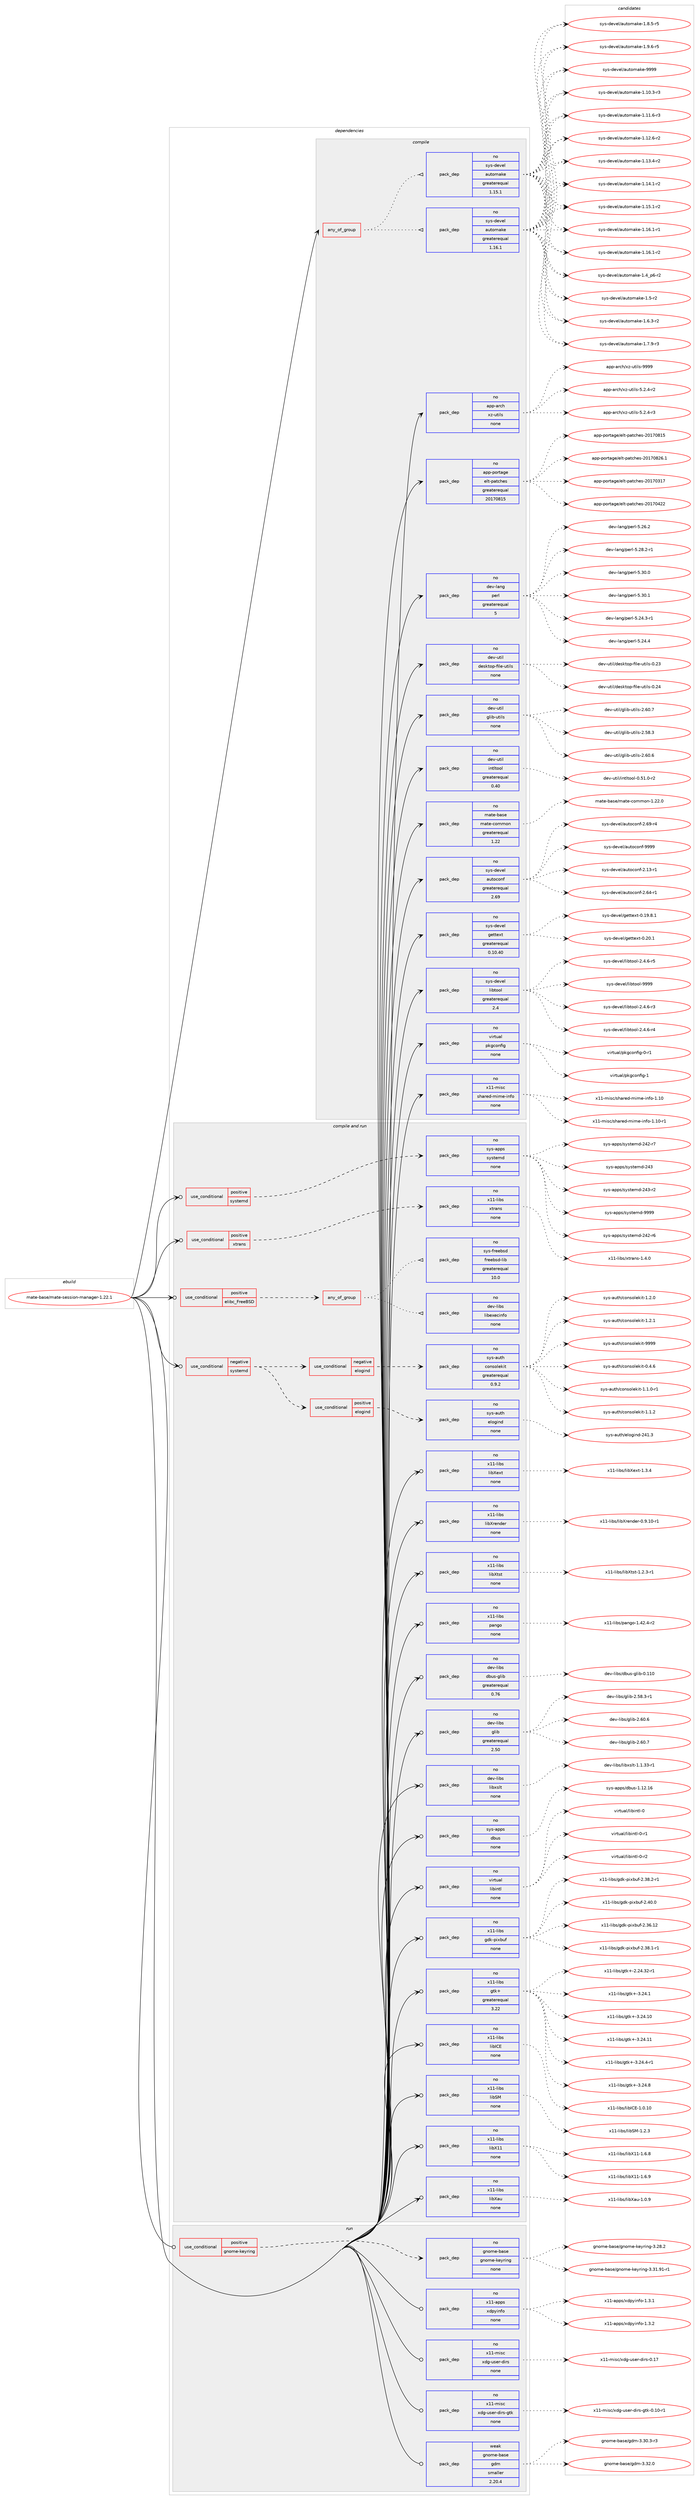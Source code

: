 digraph prolog {

# *************
# Graph options
# *************

newrank=true;
concentrate=true;
compound=true;
graph [rankdir=LR,fontname=Helvetica,fontsize=10,ranksep=1.5];#, ranksep=2.5, nodesep=0.2];
edge  [arrowhead=vee];
node  [fontname=Helvetica,fontsize=10];

# **********
# The ebuild
# **********

subgraph cluster_leftcol {
color=gray;
rank=same;
label=<<i>ebuild</i>>;
id [label="mate-base/mate-session-manager-1.22.1", color=red, width=4, href="../mate-base/mate-session-manager-1.22.1.svg"];
}

# ****************
# The dependencies
# ****************

subgraph cluster_midcol {
color=gray;
label=<<i>dependencies</i>>;
subgraph cluster_compile {
fillcolor="#eeeeee";
style=filled;
label=<<i>compile</i>>;
subgraph any13020 {
dependency774936 [label=<<TABLE BORDER="0" CELLBORDER="1" CELLSPACING="0" CELLPADDING="4"><TR><TD CELLPADDING="10">any_of_group</TD></TR></TABLE>>, shape=none, color=red];subgraph pack572692 {
dependency774937 [label=<<TABLE BORDER="0" CELLBORDER="1" CELLSPACING="0" CELLPADDING="4" WIDTH="220"><TR><TD ROWSPAN="6" CELLPADDING="30">pack_dep</TD></TR><TR><TD WIDTH="110">no</TD></TR><TR><TD>sys-devel</TD></TR><TR><TD>automake</TD></TR><TR><TD>greaterequal</TD></TR><TR><TD>1.16.1</TD></TR></TABLE>>, shape=none, color=blue];
}
dependency774936:e -> dependency774937:w [weight=20,style="dotted",arrowhead="oinv"];
subgraph pack572693 {
dependency774938 [label=<<TABLE BORDER="0" CELLBORDER="1" CELLSPACING="0" CELLPADDING="4" WIDTH="220"><TR><TD ROWSPAN="6" CELLPADDING="30">pack_dep</TD></TR><TR><TD WIDTH="110">no</TD></TR><TR><TD>sys-devel</TD></TR><TR><TD>automake</TD></TR><TR><TD>greaterequal</TD></TR><TR><TD>1.15.1</TD></TR></TABLE>>, shape=none, color=blue];
}
dependency774936:e -> dependency774938:w [weight=20,style="dotted",arrowhead="oinv"];
}
id:e -> dependency774936:w [weight=20,style="solid",arrowhead="vee"];
subgraph pack572694 {
dependency774939 [label=<<TABLE BORDER="0" CELLBORDER="1" CELLSPACING="0" CELLPADDING="4" WIDTH="220"><TR><TD ROWSPAN="6" CELLPADDING="30">pack_dep</TD></TR><TR><TD WIDTH="110">no</TD></TR><TR><TD>app-arch</TD></TR><TR><TD>xz-utils</TD></TR><TR><TD>none</TD></TR><TR><TD></TD></TR></TABLE>>, shape=none, color=blue];
}
id:e -> dependency774939:w [weight=20,style="solid",arrowhead="vee"];
subgraph pack572695 {
dependency774940 [label=<<TABLE BORDER="0" CELLBORDER="1" CELLSPACING="0" CELLPADDING="4" WIDTH="220"><TR><TD ROWSPAN="6" CELLPADDING="30">pack_dep</TD></TR><TR><TD WIDTH="110">no</TD></TR><TR><TD>app-portage</TD></TR><TR><TD>elt-patches</TD></TR><TR><TD>greaterequal</TD></TR><TR><TD>20170815</TD></TR></TABLE>>, shape=none, color=blue];
}
id:e -> dependency774940:w [weight=20,style="solid",arrowhead="vee"];
subgraph pack572696 {
dependency774941 [label=<<TABLE BORDER="0" CELLBORDER="1" CELLSPACING="0" CELLPADDING="4" WIDTH="220"><TR><TD ROWSPAN="6" CELLPADDING="30">pack_dep</TD></TR><TR><TD WIDTH="110">no</TD></TR><TR><TD>dev-lang</TD></TR><TR><TD>perl</TD></TR><TR><TD>greaterequal</TD></TR><TR><TD>5</TD></TR></TABLE>>, shape=none, color=blue];
}
id:e -> dependency774941:w [weight=20,style="solid",arrowhead="vee"];
subgraph pack572697 {
dependency774942 [label=<<TABLE BORDER="0" CELLBORDER="1" CELLSPACING="0" CELLPADDING="4" WIDTH="220"><TR><TD ROWSPAN="6" CELLPADDING="30">pack_dep</TD></TR><TR><TD WIDTH="110">no</TD></TR><TR><TD>dev-util</TD></TR><TR><TD>desktop-file-utils</TD></TR><TR><TD>none</TD></TR><TR><TD></TD></TR></TABLE>>, shape=none, color=blue];
}
id:e -> dependency774942:w [weight=20,style="solid",arrowhead="vee"];
subgraph pack572698 {
dependency774943 [label=<<TABLE BORDER="0" CELLBORDER="1" CELLSPACING="0" CELLPADDING="4" WIDTH="220"><TR><TD ROWSPAN="6" CELLPADDING="30">pack_dep</TD></TR><TR><TD WIDTH="110">no</TD></TR><TR><TD>dev-util</TD></TR><TR><TD>glib-utils</TD></TR><TR><TD>none</TD></TR><TR><TD></TD></TR></TABLE>>, shape=none, color=blue];
}
id:e -> dependency774943:w [weight=20,style="solid",arrowhead="vee"];
subgraph pack572699 {
dependency774944 [label=<<TABLE BORDER="0" CELLBORDER="1" CELLSPACING="0" CELLPADDING="4" WIDTH="220"><TR><TD ROWSPAN="6" CELLPADDING="30">pack_dep</TD></TR><TR><TD WIDTH="110">no</TD></TR><TR><TD>dev-util</TD></TR><TR><TD>intltool</TD></TR><TR><TD>greaterequal</TD></TR><TR><TD>0.40</TD></TR></TABLE>>, shape=none, color=blue];
}
id:e -> dependency774944:w [weight=20,style="solid",arrowhead="vee"];
subgraph pack572700 {
dependency774945 [label=<<TABLE BORDER="0" CELLBORDER="1" CELLSPACING="0" CELLPADDING="4" WIDTH="220"><TR><TD ROWSPAN="6" CELLPADDING="30">pack_dep</TD></TR><TR><TD WIDTH="110">no</TD></TR><TR><TD>mate-base</TD></TR><TR><TD>mate-common</TD></TR><TR><TD>greaterequal</TD></TR><TR><TD>1.22</TD></TR></TABLE>>, shape=none, color=blue];
}
id:e -> dependency774945:w [weight=20,style="solid",arrowhead="vee"];
subgraph pack572701 {
dependency774946 [label=<<TABLE BORDER="0" CELLBORDER="1" CELLSPACING="0" CELLPADDING="4" WIDTH="220"><TR><TD ROWSPAN="6" CELLPADDING="30">pack_dep</TD></TR><TR><TD WIDTH="110">no</TD></TR><TR><TD>sys-devel</TD></TR><TR><TD>autoconf</TD></TR><TR><TD>greaterequal</TD></TR><TR><TD>2.69</TD></TR></TABLE>>, shape=none, color=blue];
}
id:e -> dependency774946:w [weight=20,style="solid",arrowhead="vee"];
subgraph pack572702 {
dependency774947 [label=<<TABLE BORDER="0" CELLBORDER="1" CELLSPACING="0" CELLPADDING="4" WIDTH="220"><TR><TD ROWSPAN="6" CELLPADDING="30">pack_dep</TD></TR><TR><TD WIDTH="110">no</TD></TR><TR><TD>sys-devel</TD></TR><TR><TD>gettext</TD></TR><TR><TD>greaterequal</TD></TR><TR><TD>0.10.40</TD></TR></TABLE>>, shape=none, color=blue];
}
id:e -> dependency774947:w [weight=20,style="solid",arrowhead="vee"];
subgraph pack572703 {
dependency774948 [label=<<TABLE BORDER="0" CELLBORDER="1" CELLSPACING="0" CELLPADDING="4" WIDTH="220"><TR><TD ROWSPAN="6" CELLPADDING="30">pack_dep</TD></TR><TR><TD WIDTH="110">no</TD></TR><TR><TD>sys-devel</TD></TR><TR><TD>libtool</TD></TR><TR><TD>greaterequal</TD></TR><TR><TD>2.4</TD></TR></TABLE>>, shape=none, color=blue];
}
id:e -> dependency774948:w [weight=20,style="solid",arrowhead="vee"];
subgraph pack572704 {
dependency774949 [label=<<TABLE BORDER="0" CELLBORDER="1" CELLSPACING="0" CELLPADDING="4" WIDTH="220"><TR><TD ROWSPAN="6" CELLPADDING="30">pack_dep</TD></TR><TR><TD WIDTH="110">no</TD></TR><TR><TD>virtual</TD></TR><TR><TD>pkgconfig</TD></TR><TR><TD>none</TD></TR><TR><TD></TD></TR></TABLE>>, shape=none, color=blue];
}
id:e -> dependency774949:w [weight=20,style="solid",arrowhead="vee"];
subgraph pack572705 {
dependency774950 [label=<<TABLE BORDER="0" CELLBORDER="1" CELLSPACING="0" CELLPADDING="4" WIDTH="220"><TR><TD ROWSPAN="6" CELLPADDING="30">pack_dep</TD></TR><TR><TD WIDTH="110">no</TD></TR><TR><TD>x11-misc</TD></TR><TR><TD>shared-mime-info</TD></TR><TR><TD>none</TD></TR><TR><TD></TD></TR></TABLE>>, shape=none, color=blue];
}
id:e -> dependency774950:w [weight=20,style="solid",arrowhead="vee"];
}
subgraph cluster_compileandrun {
fillcolor="#eeeeee";
style=filled;
label=<<i>compile and run</i>>;
subgraph cond188810 {
dependency774951 [label=<<TABLE BORDER="0" CELLBORDER="1" CELLSPACING="0" CELLPADDING="4"><TR><TD ROWSPAN="3" CELLPADDING="10">use_conditional</TD></TR><TR><TD>negative</TD></TR><TR><TD>systemd</TD></TR></TABLE>>, shape=none, color=red];
subgraph cond188811 {
dependency774952 [label=<<TABLE BORDER="0" CELLBORDER="1" CELLSPACING="0" CELLPADDING="4"><TR><TD ROWSPAN="3" CELLPADDING="10">use_conditional</TD></TR><TR><TD>positive</TD></TR><TR><TD>elogind</TD></TR></TABLE>>, shape=none, color=red];
subgraph pack572706 {
dependency774953 [label=<<TABLE BORDER="0" CELLBORDER="1" CELLSPACING="0" CELLPADDING="4" WIDTH="220"><TR><TD ROWSPAN="6" CELLPADDING="30">pack_dep</TD></TR><TR><TD WIDTH="110">no</TD></TR><TR><TD>sys-auth</TD></TR><TR><TD>elogind</TD></TR><TR><TD>none</TD></TR><TR><TD></TD></TR></TABLE>>, shape=none, color=blue];
}
dependency774952:e -> dependency774953:w [weight=20,style="dashed",arrowhead="vee"];
}
dependency774951:e -> dependency774952:w [weight=20,style="dashed",arrowhead="vee"];
subgraph cond188812 {
dependency774954 [label=<<TABLE BORDER="0" CELLBORDER="1" CELLSPACING="0" CELLPADDING="4"><TR><TD ROWSPAN="3" CELLPADDING="10">use_conditional</TD></TR><TR><TD>negative</TD></TR><TR><TD>elogind</TD></TR></TABLE>>, shape=none, color=red];
subgraph pack572707 {
dependency774955 [label=<<TABLE BORDER="0" CELLBORDER="1" CELLSPACING="0" CELLPADDING="4" WIDTH="220"><TR><TD ROWSPAN="6" CELLPADDING="30">pack_dep</TD></TR><TR><TD WIDTH="110">no</TD></TR><TR><TD>sys-auth</TD></TR><TR><TD>consolekit</TD></TR><TR><TD>greaterequal</TD></TR><TR><TD>0.9.2</TD></TR></TABLE>>, shape=none, color=blue];
}
dependency774954:e -> dependency774955:w [weight=20,style="dashed",arrowhead="vee"];
}
dependency774951:e -> dependency774954:w [weight=20,style="dashed",arrowhead="vee"];
}
id:e -> dependency774951:w [weight=20,style="solid",arrowhead="odotvee"];
subgraph cond188813 {
dependency774956 [label=<<TABLE BORDER="0" CELLBORDER="1" CELLSPACING="0" CELLPADDING="4"><TR><TD ROWSPAN="3" CELLPADDING="10">use_conditional</TD></TR><TR><TD>positive</TD></TR><TR><TD>elibc_FreeBSD</TD></TR></TABLE>>, shape=none, color=red];
subgraph any13021 {
dependency774957 [label=<<TABLE BORDER="0" CELLBORDER="1" CELLSPACING="0" CELLPADDING="4"><TR><TD CELLPADDING="10">any_of_group</TD></TR></TABLE>>, shape=none, color=red];subgraph pack572708 {
dependency774958 [label=<<TABLE BORDER="0" CELLBORDER="1" CELLSPACING="0" CELLPADDING="4" WIDTH="220"><TR><TD ROWSPAN="6" CELLPADDING="30">pack_dep</TD></TR><TR><TD WIDTH="110">no</TD></TR><TR><TD>dev-libs</TD></TR><TR><TD>libexecinfo</TD></TR><TR><TD>none</TD></TR><TR><TD></TD></TR></TABLE>>, shape=none, color=blue];
}
dependency774957:e -> dependency774958:w [weight=20,style="dotted",arrowhead="oinv"];
subgraph pack572709 {
dependency774959 [label=<<TABLE BORDER="0" CELLBORDER="1" CELLSPACING="0" CELLPADDING="4" WIDTH="220"><TR><TD ROWSPAN="6" CELLPADDING="30">pack_dep</TD></TR><TR><TD WIDTH="110">no</TD></TR><TR><TD>sys-freebsd</TD></TR><TR><TD>freebsd-lib</TD></TR><TR><TD>greaterequal</TD></TR><TR><TD>10.0</TD></TR></TABLE>>, shape=none, color=blue];
}
dependency774957:e -> dependency774959:w [weight=20,style="dotted",arrowhead="oinv"];
}
dependency774956:e -> dependency774957:w [weight=20,style="dashed",arrowhead="vee"];
}
id:e -> dependency774956:w [weight=20,style="solid",arrowhead="odotvee"];
subgraph cond188814 {
dependency774960 [label=<<TABLE BORDER="0" CELLBORDER="1" CELLSPACING="0" CELLPADDING="4"><TR><TD ROWSPAN="3" CELLPADDING="10">use_conditional</TD></TR><TR><TD>positive</TD></TR><TR><TD>systemd</TD></TR></TABLE>>, shape=none, color=red];
subgraph pack572710 {
dependency774961 [label=<<TABLE BORDER="0" CELLBORDER="1" CELLSPACING="0" CELLPADDING="4" WIDTH="220"><TR><TD ROWSPAN="6" CELLPADDING="30">pack_dep</TD></TR><TR><TD WIDTH="110">no</TD></TR><TR><TD>sys-apps</TD></TR><TR><TD>systemd</TD></TR><TR><TD>none</TD></TR><TR><TD></TD></TR></TABLE>>, shape=none, color=blue];
}
dependency774960:e -> dependency774961:w [weight=20,style="dashed",arrowhead="vee"];
}
id:e -> dependency774960:w [weight=20,style="solid",arrowhead="odotvee"];
subgraph cond188815 {
dependency774962 [label=<<TABLE BORDER="0" CELLBORDER="1" CELLSPACING="0" CELLPADDING="4"><TR><TD ROWSPAN="3" CELLPADDING="10">use_conditional</TD></TR><TR><TD>positive</TD></TR><TR><TD>xtrans</TD></TR></TABLE>>, shape=none, color=red];
subgraph pack572711 {
dependency774963 [label=<<TABLE BORDER="0" CELLBORDER="1" CELLSPACING="0" CELLPADDING="4" WIDTH="220"><TR><TD ROWSPAN="6" CELLPADDING="30">pack_dep</TD></TR><TR><TD WIDTH="110">no</TD></TR><TR><TD>x11-libs</TD></TR><TR><TD>xtrans</TD></TR><TR><TD>none</TD></TR><TR><TD></TD></TR></TABLE>>, shape=none, color=blue];
}
dependency774962:e -> dependency774963:w [weight=20,style="dashed",arrowhead="vee"];
}
id:e -> dependency774962:w [weight=20,style="solid",arrowhead="odotvee"];
subgraph pack572712 {
dependency774964 [label=<<TABLE BORDER="0" CELLBORDER="1" CELLSPACING="0" CELLPADDING="4" WIDTH="220"><TR><TD ROWSPAN="6" CELLPADDING="30">pack_dep</TD></TR><TR><TD WIDTH="110">no</TD></TR><TR><TD>dev-libs</TD></TR><TR><TD>dbus-glib</TD></TR><TR><TD>greaterequal</TD></TR><TR><TD>0.76</TD></TR></TABLE>>, shape=none, color=blue];
}
id:e -> dependency774964:w [weight=20,style="solid",arrowhead="odotvee"];
subgraph pack572713 {
dependency774965 [label=<<TABLE BORDER="0" CELLBORDER="1" CELLSPACING="0" CELLPADDING="4" WIDTH="220"><TR><TD ROWSPAN="6" CELLPADDING="30">pack_dep</TD></TR><TR><TD WIDTH="110">no</TD></TR><TR><TD>dev-libs</TD></TR><TR><TD>glib</TD></TR><TR><TD>greaterequal</TD></TR><TR><TD>2.50</TD></TR></TABLE>>, shape=none, color=blue];
}
id:e -> dependency774965:w [weight=20,style="solid",arrowhead="odotvee"];
subgraph pack572714 {
dependency774966 [label=<<TABLE BORDER="0" CELLBORDER="1" CELLSPACING="0" CELLPADDING="4" WIDTH="220"><TR><TD ROWSPAN="6" CELLPADDING="30">pack_dep</TD></TR><TR><TD WIDTH="110">no</TD></TR><TR><TD>dev-libs</TD></TR><TR><TD>libxslt</TD></TR><TR><TD>none</TD></TR><TR><TD></TD></TR></TABLE>>, shape=none, color=blue];
}
id:e -> dependency774966:w [weight=20,style="solid",arrowhead="odotvee"];
subgraph pack572715 {
dependency774967 [label=<<TABLE BORDER="0" CELLBORDER="1" CELLSPACING="0" CELLPADDING="4" WIDTH="220"><TR><TD ROWSPAN="6" CELLPADDING="30">pack_dep</TD></TR><TR><TD WIDTH="110">no</TD></TR><TR><TD>sys-apps</TD></TR><TR><TD>dbus</TD></TR><TR><TD>none</TD></TR><TR><TD></TD></TR></TABLE>>, shape=none, color=blue];
}
id:e -> dependency774967:w [weight=20,style="solid",arrowhead="odotvee"];
subgraph pack572716 {
dependency774968 [label=<<TABLE BORDER="0" CELLBORDER="1" CELLSPACING="0" CELLPADDING="4" WIDTH="220"><TR><TD ROWSPAN="6" CELLPADDING="30">pack_dep</TD></TR><TR><TD WIDTH="110">no</TD></TR><TR><TD>virtual</TD></TR><TR><TD>libintl</TD></TR><TR><TD>none</TD></TR><TR><TD></TD></TR></TABLE>>, shape=none, color=blue];
}
id:e -> dependency774968:w [weight=20,style="solid",arrowhead="odotvee"];
subgraph pack572717 {
dependency774969 [label=<<TABLE BORDER="0" CELLBORDER="1" CELLSPACING="0" CELLPADDING="4" WIDTH="220"><TR><TD ROWSPAN="6" CELLPADDING="30">pack_dep</TD></TR><TR><TD WIDTH="110">no</TD></TR><TR><TD>x11-libs</TD></TR><TR><TD>gdk-pixbuf</TD></TR><TR><TD>none</TD></TR><TR><TD></TD></TR></TABLE>>, shape=none, color=blue];
}
id:e -> dependency774969:w [weight=20,style="solid",arrowhead="odotvee"];
subgraph pack572718 {
dependency774970 [label=<<TABLE BORDER="0" CELLBORDER="1" CELLSPACING="0" CELLPADDING="4" WIDTH="220"><TR><TD ROWSPAN="6" CELLPADDING="30">pack_dep</TD></TR><TR><TD WIDTH="110">no</TD></TR><TR><TD>x11-libs</TD></TR><TR><TD>gtk+</TD></TR><TR><TD>greaterequal</TD></TR><TR><TD>3.22</TD></TR></TABLE>>, shape=none, color=blue];
}
id:e -> dependency774970:w [weight=20,style="solid",arrowhead="odotvee"];
subgraph pack572719 {
dependency774971 [label=<<TABLE BORDER="0" CELLBORDER="1" CELLSPACING="0" CELLPADDING="4" WIDTH="220"><TR><TD ROWSPAN="6" CELLPADDING="30">pack_dep</TD></TR><TR><TD WIDTH="110">no</TD></TR><TR><TD>x11-libs</TD></TR><TR><TD>libICE</TD></TR><TR><TD>none</TD></TR><TR><TD></TD></TR></TABLE>>, shape=none, color=blue];
}
id:e -> dependency774971:w [weight=20,style="solid",arrowhead="odotvee"];
subgraph pack572720 {
dependency774972 [label=<<TABLE BORDER="0" CELLBORDER="1" CELLSPACING="0" CELLPADDING="4" WIDTH="220"><TR><TD ROWSPAN="6" CELLPADDING="30">pack_dep</TD></TR><TR><TD WIDTH="110">no</TD></TR><TR><TD>x11-libs</TD></TR><TR><TD>libSM</TD></TR><TR><TD>none</TD></TR><TR><TD></TD></TR></TABLE>>, shape=none, color=blue];
}
id:e -> dependency774972:w [weight=20,style="solid",arrowhead="odotvee"];
subgraph pack572721 {
dependency774973 [label=<<TABLE BORDER="0" CELLBORDER="1" CELLSPACING="0" CELLPADDING="4" WIDTH="220"><TR><TD ROWSPAN="6" CELLPADDING="30">pack_dep</TD></TR><TR><TD WIDTH="110">no</TD></TR><TR><TD>x11-libs</TD></TR><TR><TD>libX11</TD></TR><TR><TD>none</TD></TR><TR><TD></TD></TR></TABLE>>, shape=none, color=blue];
}
id:e -> dependency774973:w [weight=20,style="solid",arrowhead="odotvee"];
subgraph pack572722 {
dependency774974 [label=<<TABLE BORDER="0" CELLBORDER="1" CELLSPACING="0" CELLPADDING="4" WIDTH="220"><TR><TD ROWSPAN="6" CELLPADDING="30">pack_dep</TD></TR><TR><TD WIDTH="110">no</TD></TR><TR><TD>x11-libs</TD></TR><TR><TD>libXau</TD></TR><TR><TD>none</TD></TR><TR><TD></TD></TR></TABLE>>, shape=none, color=blue];
}
id:e -> dependency774974:w [weight=20,style="solid",arrowhead="odotvee"];
subgraph pack572723 {
dependency774975 [label=<<TABLE BORDER="0" CELLBORDER="1" CELLSPACING="0" CELLPADDING="4" WIDTH="220"><TR><TD ROWSPAN="6" CELLPADDING="30">pack_dep</TD></TR><TR><TD WIDTH="110">no</TD></TR><TR><TD>x11-libs</TD></TR><TR><TD>libXext</TD></TR><TR><TD>none</TD></TR><TR><TD></TD></TR></TABLE>>, shape=none, color=blue];
}
id:e -> dependency774975:w [weight=20,style="solid",arrowhead="odotvee"];
subgraph pack572724 {
dependency774976 [label=<<TABLE BORDER="0" CELLBORDER="1" CELLSPACING="0" CELLPADDING="4" WIDTH="220"><TR><TD ROWSPAN="6" CELLPADDING="30">pack_dep</TD></TR><TR><TD WIDTH="110">no</TD></TR><TR><TD>x11-libs</TD></TR><TR><TD>libXrender</TD></TR><TR><TD>none</TD></TR><TR><TD></TD></TR></TABLE>>, shape=none, color=blue];
}
id:e -> dependency774976:w [weight=20,style="solid",arrowhead="odotvee"];
subgraph pack572725 {
dependency774977 [label=<<TABLE BORDER="0" CELLBORDER="1" CELLSPACING="0" CELLPADDING="4" WIDTH="220"><TR><TD ROWSPAN="6" CELLPADDING="30">pack_dep</TD></TR><TR><TD WIDTH="110">no</TD></TR><TR><TD>x11-libs</TD></TR><TR><TD>libXtst</TD></TR><TR><TD>none</TD></TR><TR><TD></TD></TR></TABLE>>, shape=none, color=blue];
}
id:e -> dependency774977:w [weight=20,style="solid",arrowhead="odotvee"];
subgraph pack572726 {
dependency774978 [label=<<TABLE BORDER="0" CELLBORDER="1" CELLSPACING="0" CELLPADDING="4" WIDTH="220"><TR><TD ROWSPAN="6" CELLPADDING="30">pack_dep</TD></TR><TR><TD WIDTH="110">no</TD></TR><TR><TD>x11-libs</TD></TR><TR><TD>pango</TD></TR><TR><TD>none</TD></TR><TR><TD></TD></TR></TABLE>>, shape=none, color=blue];
}
id:e -> dependency774978:w [weight=20,style="solid",arrowhead="odotvee"];
}
subgraph cluster_run {
fillcolor="#eeeeee";
style=filled;
label=<<i>run</i>>;
subgraph cond188816 {
dependency774979 [label=<<TABLE BORDER="0" CELLBORDER="1" CELLSPACING="0" CELLPADDING="4"><TR><TD ROWSPAN="3" CELLPADDING="10">use_conditional</TD></TR><TR><TD>positive</TD></TR><TR><TD>gnome-keyring</TD></TR></TABLE>>, shape=none, color=red];
subgraph pack572727 {
dependency774980 [label=<<TABLE BORDER="0" CELLBORDER="1" CELLSPACING="0" CELLPADDING="4" WIDTH="220"><TR><TD ROWSPAN="6" CELLPADDING="30">pack_dep</TD></TR><TR><TD WIDTH="110">no</TD></TR><TR><TD>gnome-base</TD></TR><TR><TD>gnome-keyring</TD></TR><TR><TD>none</TD></TR><TR><TD></TD></TR></TABLE>>, shape=none, color=blue];
}
dependency774979:e -> dependency774980:w [weight=20,style="dashed",arrowhead="vee"];
}
id:e -> dependency774979:w [weight=20,style="solid",arrowhead="odot"];
subgraph pack572728 {
dependency774981 [label=<<TABLE BORDER="0" CELLBORDER="1" CELLSPACING="0" CELLPADDING="4" WIDTH="220"><TR><TD ROWSPAN="6" CELLPADDING="30">pack_dep</TD></TR><TR><TD WIDTH="110">no</TD></TR><TR><TD>x11-apps</TD></TR><TR><TD>xdpyinfo</TD></TR><TR><TD>none</TD></TR><TR><TD></TD></TR></TABLE>>, shape=none, color=blue];
}
id:e -> dependency774981:w [weight=20,style="solid",arrowhead="odot"];
subgraph pack572729 {
dependency774982 [label=<<TABLE BORDER="0" CELLBORDER="1" CELLSPACING="0" CELLPADDING="4" WIDTH="220"><TR><TD ROWSPAN="6" CELLPADDING="30">pack_dep</TD></TR><TR><TD WIDTH="110">no</TD></TR><TR><TD>x11-misc</TD></TR><TR><TD>xdg-user-dirs</TD></TR><TR><TD>none</TD></TR><TR><TD></TD></TR></TABLE>>, shape=none, color=blue];
}
id:e -> dependency774982:w [weight=20,style="solid",arrowhead="odot"];
subgraph pack572730 {
dependency774983 [label=<<TABLE BORDER="0" CELLBORDER="1" CELLSPACING="0" CELLPADDING="4" WIDTH="220"><TR><TD ROWSPAN="6" CELLPADDING="30">pack_dep</TD></TR><TR><TD WIDTH="110">no</TD></TR><TR><TD>x11-misc</TD></TR><TR><TD>xdg-user-dirs-gtk</TD></TR><TR><TD>none</TD></TR><TR><TD></TD></TR></TABLE>>, shape=none, color=blue];
}
id:e -> dependency774983:w [weight=20,style="solid",arrowhead="odot"];
subgraph pack572731 {
dependency774984 [label=<<TABLE BORDER="0" CELLBORDER="1" CELLSPACING="0" CELLPADDING="4" WIDTH="220"><TR><TD ROWSPAN="6" CELLPADDING="30">pack_dep</TD></TR><TR><TD WIDTH="110">weak</TD></TR><TR><TD>gnome-base</TD></TR><TR><TD>gdm</TD></TR><TR><TD>smaller</TD></TR><TR><TD>2.20.4</TD></TR></TABLE>>, shape=none, color=blue];
}
id:e -> dependency774984:w [weight=20,style="solid",arrowhead="odot"];
}
}

# **************
# The candidates
# **************

subgraph cluster_choices {
rank=same;
color=gray;
label=<<i>candidates</i>>;

subgraph choice572692 {
color=black;
nodesep=1;
choice11512111545100101118101108479711711611110997107101454946494846514511451 [label="sys-devel/automake-1.10.3-r3", color=red, width=4,href="../sys-devel/automake-1.10.3-r3.svg"];
choice11512111545100101118101108479711711611110997107101454946494946544511451 [label="sys-devel/automake-1.11.6-r3", color=red, width=4,href="../sys-devel/automake-1.11.6-r3.svg"];
choice11512111545100101118101108479711711611110997107101454946495046544511450 [label="sys-devel/automake-1.12.6-r2", color=red, width=4,href="../sys-devel/automake-1.12.6-r2.svg"];
choice11512111545100101118101108479711711611110997107101454946495146524511450 [label="sys-devel/automake-1.13.4-r2", color=red, width=4,href="../sys-devel/automake-1.13.4-r2.svg"];
choice11512111545100101118101108479711711611110997107101454946495246494511450 [label="sys-devel/automake-1.14.1-r2", color=red, width=4,href="../sys-devel/automake-1.14.1-r2.svg"];
choice11512111545100101118101108479711711611110997107101454946495346494511450 [label="sys-devel/automake-1.15.1-r2", color=red, width=4,href="../sys-devel/automake-1.15.1-r2.svg"];
choice11512111545100101118101108479711711611110997107101454946495446494511449 [label="sys-devel/automake-1.16.1-r1", color=red, width=4,href="../sys-devel/automake-1.16.1-r1.svg"];
choice11512111545100101118101108479711711611110997107101454946495446494511450 [label="sys-devel/automake-1.16.1-r2", color=red, width=4,href="../sys-devel/automake-1.16.1-r2.svg"];
choice115121115451001011181011084797117116111109971071014549465295112544511450 [label="sys-devel/automake-1.4_p6-r2", color=red, width=4,href="../sys-devel/automake-1.4_p6-r2.svg"];
choice11512111545100101118101108479711711611110997107101454946534511450 [label="sys-devel/automake-1.5-r2", color=red, width=4,href="../sys-devel/automake-1.5-r2.svg"];
choice115121115451001011181011084797117116111109971071014549465446514511450 [label="sys-devel/automake-1.6.3-r2", color=red, width=4,href="../sys-devel/automake-1.6.3-r2.svg"];
choice115121115451001011181011084797117116111109971071014549465546574511451 [label="sys-devel/automake-1.7.9-r3", color=red, width=4,href="../sys-devel/automake-1.7.9-r3.svg"];
choice115121115451001011181011084797117116111109971071014549465646534511453 [label="sys-devel/automake-1.8.5-r5", color=red, width=4,href="../sys-devel/automake-1.8.5-r5.svg"];
choice115121115451001011181011084797117116111109971071014549465746544511453 [label="sys-devel/automake-1.9.6-r5", color=red, width=4,href="../sys-devel/automake-1.9.6-r5.svg"];
choice115121115451001011181011084797117116111109971071014557575757 [label="sys-devel/automake-9999", color=red, width=4,href="../sys-devel/automake-9999.svg"];
dependency774937:e -> choice11512111545100101118101108479711711611110997107101454946494846514511451:w [style=dotted,weight="100"];
dependency774937:e -> choice11512111545100101118101108479711711611110997107101454946494946544511451:w [style=dotted,weight="100"];
dependency774937:e -> choice11512111545100101118101108479711711611110997107101454946495046544511450:w [style=dotted,weight="100"];
dependency774937:e -> choice11512111545100101118101108479711711611110997107101454946495146524511450:w [style=dotted,weight="100"];
dependency774937:e -> choice11512111545100101118101108479711711611110997107101454946495246494511450:w [style=dotted,weight="100"];
dependency774937:e -> choice11512111545100101118101108479711711611110997107101454946495346494511450:w [style=dotted,weight="100"];
dependency774937:e -> choice11512111545100101118101108479711711611110997107101454946495446494511449:w [style=dotted,weight="100"];
dependency774937:e -> choice11512111545100101118101108479711711611110997107101454946495446494511450:w [style=dotted,weight="100"];
dependency774937:e -> choice115121115451001011181011084797117116111109971071014549465295112544511450:w [style=dotted,weight="100"];
dependency774937:e -> choice11512111545100101118101108479711711611110997107101454946534511450:w [style=dotted,weight="100"];
dependency774937:e -> choice115121115451001011181011084797117116111109971071014549465446514511450:w [style=dotted,weight="100"];
dependency774937:e -> choice115121115451001011181011084797117116111109971071014549465546574511451:w [style=dotted,weight="100"];
dependency774937:e -> choice115121115451001011181011084797117116111109971071014549465646534511453:w [style=dotted,weight="100"];
dependency774937:e -> choice115121115451001011181011084797117116111109971071014549465746544511453:w [style=dotted,weight="100"];
dependency774937:e -> choice115121115451001011181011084797117116111109971071014557575757:w [style=dotted,weight="100"];
}
subgraph choice572693 {
color=black;
nodesep=1;
choice11512111545100101118101108479711711611110997107101454946494846514511451 [label="sys-devel/automake-1.10.3-r3", color=red, width=4,href="../sys-devel/automake-1.10.3-r3.svg"];
choice11512111545100101118101108479711711611110997107101454946494946544511451 [label="sys-devel/automake-1.11.6-r3", color=red, width=4,href="../sys-devel/automake-1.11.6-r3.svg"];
choice11512111545100101118101108479711711611110997107101454946495046544511450 [label="sys-devel/automake-1.12.6-r2", color=red, width=4,href="../sys-devel/automake-1.12.6-r2.svg"];
choice11512111545100101118101108479711711611110997107101454946495146524511450 [label="sys-devel/automake-1.13.4-r2", color=red, width=4,href="../sys-devel/automake-1.13.4-r2.svg"];
choice11512111545100101118101108479711711611110997107101454946495246494511450 [label="sys-devel/automake-1.14.1-r2", color=red, width=4,href="../sys-devel/automake-1.14.1-r2.svg"];
choice11512111545100101118101108479711711611110997107101454946495346494511450 [label="sys-devel/automake-1.15.1-r2", color=red, width=4,href="../sys-devel/automake-1.15.1-r2.svg"];
choice11512111545100101118101108479711711611110997107101454946495446494511449 [label="sys-devel/automake-1.16.1-r1", color=red, width=4,href="../sys-devel/automake-1.16.1-r1.svg"];
choice11512111545100101118101108479711711611110997107101454946495446494511450 [label="sys-devel/automake-1.16.1-r2", color=red, width=4,href="../sys-devel/automake-1.16.1-r2.svg"];
choice115121115451001011181011084797117116111109971071014549465295112544511450 [label="sys-devel/automake-1.4_p6-r2", color=red, width=4,href="../sys-devel/automake-1.4_p6-r2.svg"];
choice11512111545100101118101108479711711611110997107101454946534511450 [label="sys-devel/automake-1.5-r2", color=red, width=4,href="../sys-devel/automake-1.5-r2.svg"];
choice115121115451001011181011084797117116111109971071014549465446514511450 [label="sys-devel/automake-1.6.3-r2", color=red, width=4,href="../sys-devel/automake-1.6.3-r2.svg"];
choice115121115451001011181011084797117116111109971071014549465546574511451 [label="sys-devel/automake-1.7.9-r3", color=red, width=4,href="../sys-devel/automake-1.7.9-r3.svg"];
choice115121115451001011181011084797117116111109971071014549465646534511453 [label="sys-devel/automake-1.8.5-r5", color=red, width=4,href="../sys-devel/automake-1.8.5-r5.svg"];
choice115121115451001011181011084797117116111109971071014549465746544511453 [label="sys-devel/automake-1.9.6-r5", color=red, width=4,href="../sys-devel/automake-1.9.6-r5.svg"];
choice115121115451001011181011084797117116111109971071014557575757 [label="sys-devel/automake-9999", color=red, width=4,href="../sys-devel/automake-9999.svg"];
dependency774938:e -> choice11512111545100101118101108479711711611110997107101454946494846514511451:w [style=dotted,weight="100"];
dependency774938:e -> choice11512111545100101118101108479711711611110997107101454946494946544511451:w [style=dotted,weight="100"];
dependency774938:e -> choice11512111545100101118101108479711711611110997107101454946495046544511450:w [style=dotted,weight="100"];
dependency774938:e -> choice11512111545100101118101108479711711611110997107101454946495146524511450:w [style=dotted,weight="100"];
dependency774938:e -> choice11512111545100101118101108479711711611110997107101454946495246494511450:w [style=dotted,weight="100"];
dependency774938:e -> choice11512111545100101118101108479711711611110997107101454946495346494511450:w [style=dotted,weight="100"];
dependency774938:e -> choice11512111545100101118101108479711711611110997107101454946495446494511449:w [style=dotted,weight="100"];
dependency774938:e -> choice11512111545100101118101108479711711611110997107101454946495446494511450:w [style=dotted,weight="100"];
dependency774938:e -> choice115121115451001011181011084797117116111109971071014549465295112544511450:w [style=dotted,weight="100"];
dependency774938:e -> choice11512111545100101118101108479711711611110997107101454946534511450:w [style=dotted,weight="100"];
dependency774938:e -> choice115121115451001011181011084797117116111109971071014549465446514511450:w [style=dotted,weight="100"];
dependency774938:e -> choice115121115451001011181011084797117116111109971071014549465546574511451:w [style=dotted,weight="100"];
dependency774938:e -> choice115121115451001011181011084797117116111109971071014549465646534511453:w [style=dotted,weight="100"];
dependency774938:e -> choice115121115451001011181011084797117116111109971071014549465746544511453:w [style=dotted,weight="100"];
dependency774938:e -> choice115121115451001011181011084797117116111109971071014557575757:w [style=dotted,weight="100"];
}
subgraph choice572694 {
color=black;
nodesep=1;
choice9711211245971149910447120122451171161051081154553465046524511450 [label="app-arch/xz-utils-5.2.4-r2", color=red, width=4,href="../app-arch/xz-utils-5.2.4-r2.svg"];
choice9711211245971149910447120122451171161051081154553465046524511451 [label="app-arch/xz-utils-5.2.4-r3", color=red, width=4,href="../app-arch/xz-utils-5.2.4-r3.svg"];
choice9711211245971149910447120122451171161051081154557575757 [label="app-arch/xz-utils-9999", color=red, width=4,href="../app-arch/xz-utils-9999.svg"];
dependency774939:e -> choice9711211245971149910447120122451171161051081154553465046524511450:w [style=dotted,weight="100"];
dependency774939:e -> choice9711211245971149910447120122451171161051081154553465046524511451:w [style=dotted,weight="100"];
dependency774939:e -> choice9711211245971149910447120122451171161051081154557575757:w [style=dotted,weight="100"];
}
subgraph choice572695 {
color=black;
nodesep=1;
choice97112112451121111141169710310147101108116451129711699104101115455048495548514955 [label="app-portage/elt-patches-20170317", color=red, width=4,href="../app-portage/elt-patches-20170317.svg"];
choice97112112451121111141169710310147101108116451129711699104101115455048495548525050 [label="app-portage/elt-patches-20170422", color=red, width=4,href="../app-portage/elt-patches-20170422.svg"];
choice97112112451121111141169710310147101108116451129711699104101115455048495548564953 [label="app-portage/elt-patches-20170815", color=red, width=4,href="../app-portage/elt-patches-20170815.svg"];
choice971121124511211111411697103101471011081164511297116991041011154550484955485650544649 [label="app-portage/elt-patches-20170826.1", color=red, width=4,href="../app-portage/elt-patches-20170826.1.svg"];
dependency774940:e -> choice97112112451121111141169710310147101108116451129711699104101115455048495548514955:w [style=dotted,weight="100"];
dependency774940:e -> choice97112112451121111141169710310147101108116451129711699104101115455048495548525050:w [style=dotted,weight="100"];
dependency774940:e -> choice97112112451121111141169710310147101108116451129711699104101115455048495548564953:w [style=dotted,weight="100"];
dependency774940:e -> choice971121124511211111411697103101471011081164511297116991041011154550484955485650544649:w [style=dotted,weight="100"];
}
subgraph choice572696 {
color=black;
nodesep=1;
choice100101118451089711010347112101114108455346505246514511449 [label="dev-lang/perl-5.24.3-r1", color=red, width=4,href="../dev-lang/perl-5.24.3-r1.svg"];
choice10010111845108971101034711210111410845534650524652 [label="dev-lang/perl-5.24.4", color=red, width=4,href="../dev-lang/perl-5.24.4.svg"];
choice10010111845108971101034711210111410845534650544650 [label="dev-lang/perl-5.26.2", color=red, width=4,href="../dev-lang/perl-5.26.2.svg"];
choice100101118451089711010347112101114108455346505646504511449 [label="dev-lang/perl-5.28.2-r1", color=red, width=4,href="../dev-lang/perl-5.28.2-r1.svg"];
choice10010111845108971101034711210111410845534651484648 [label="dev-lang/perl-5.30.0", color=red, width=4,href="../dev-lang/perl-5.30.0.svg"];
choice10010111845108971101034711210111410845534651484649 [label="dev-lang/perl-5.30.1", color=red, width=4,href="../dev-lang/perl-5.30.1.svg"];
dependency774941:e -> choice100101118451089711010347112101114108455346505246514511449:w [style=dotted,weight="100"];
dependency774941:e -> choice10010111845108971101034711210111410845534650524652:w [style=dotted,weight="100"];
dependency774941:e -> choice10010111845108971101034711210111410845534650544650:w [style=dotted,weight="100"];
dependency774941:e -> choice100101118451089711010347112101114108455346505646504511449:w [style=dotted,weight="100"];
dependency774941:e -> choice10010111845108971101034711210111410845534651484648:w [style=dotted,weight="100"];
dependency774941:e -> choice10010111845108971101034711210111410845534651484649:w [style=dotted,weight="100"];
}
subgraph choice572697 {
color=black;
nodesep=1;
choice100101118451171161051084710010111510711611111245102105108101451171161051081154548465051 [label="dev-util/desktop-file-utils-0.23", color=red, width=4,href="../dev-util/desktop-file-utils-0.23.svg"];
choice100101118451171161051084710010111510711611111245102105108101451171161051081154548465052 [label="dev-util/desktop-file-utils-0.24", color=red, width=4,href="../dev-util/desktop-file-utils-0.24.svg"];
dependency774942:e -> choice100101118451171161051084710010111510711611111245102105108101451171161051081154548465051:w [style=dotted,weight="100"];
dependency774942:e -> choice100101118451171161051084710010111510711611111245102105108101451171161051081154548465052:w [style=dotted,weight="100"];
}
subgraph choice572698 {
color=black;
nodesep=1;
choice1001011184511711610510847103108105984511711610510811545504653564651 [label="dev-util/glib-utils-2.58.3", color=red, width=4,href="../dev-util/glib-utils-2.58.3.svg"];
choice1001011184511711610510847103108105984511711610510811545504654484654 [label="dev-util/glib-utils-2.60.6", color=red, width=4,href="../dev-util/glib-utils-2.60.6.svg"];
choice1001011184511711610510847103108105984511711610510811545504654484655 [label="dev-util/glib-utils-2.60.7", color=red, width=4,href="../dev-util/glib-utils-2.60.7.svg"];
dependency774943:e -> choice1001011184511711610510847103108105984511711610510811545504653564651:w [style=dotted,weight="100"];
dependency774943:e -> choice1001011184511711610510847103108105984511711610510811545504654484654:w [style=dotted,weight="100"];
dependency774943:e -> choice1001011184511711610510847103108105984511711610510811545504654484655:w [style=dotted,weight="100"];
}
subgraph choice572699 {
color=black;
nodesep=1;
choice1001011184511711610510847105110116108116111111108454846534946484511450 [label="dev-util/intltool-0.51.0-r2", color=red, width=4,href="../dev-util/intltool-0.51.0-r2.svg"];
dependency774944:e -> choice1001011184511711610510847105110116108116111111108454846534946484511450:w [style=dotted,weight="100"];
}
subgraph choice572700 {
color=black;
nodesep=1;
choice109971161014598971151014710997116101459911110910911111045494650504648 [label="mate-base/mate-common-1.22.0", color=red, width=4,href="../mate-base/mate-common-1.22.0.svg"];
dependency774945:e -> choice109971161014598971151014710997116101459911110910911111045494650504648:w [style=dotted,weight="100"];
}
subgraph choice572701 {
color=black;
nodesep=1;
choice1151211154510010111810110847971171161119911111010245504649514511449 [label="sys-devel/autoconf-2.13-r1", color=red, width=4,href="../sys-devel/autoconf-2.13-r1.svg"];
choice1151211154510010111810110847971171161119911111010245504654524511449 [label="sys-devel/autoconf-2.64-r1", color=red, width=4,href="../sys-devel/autoconf-2.64-r1.svg"];
choice1151211154510010111810110847971171161119911111010245504654574511452 [label="sys-devel/autoconf-2.69-r4", color=red, width=4,href="../sys-devel/autoconf-2.69-r4.svg"];
choice115121115451001011181011084797117116111991111101024557575757 [label="sys-devel/autoconf-9999", color=red, width=4,href="../sys-devel/autoconf-9999.svg"];
dependency774946:e -> choice1151211154510010111810110847971171161119911111010245504649514511449:w [style=dotted,weight="100"];
dependency774946:e -> choice1151211154510010111810110847971171161119911111010245504654524511449:w [style=dotted,weight="100"];
dependency774946:e -> choice1151211154510010111810110847971171161119911111010245504654574511452:w [style=dotted,weight="100"];
dependency774946:e -> choice115121115451001011181011084797117116111991111101024557575757:w [style=dotted,weight="100"];
}
subgraph choice572702 {
color=black;
nodesep=1;
choice1151211154510010111810110847103101116116101120116454846495746564649 [label="sys-devel/gettext-0.19.8.1", color=red, width=4,href="../sys-devel/gettext-0.19.8.1.svg"];
choice115121115451001011181011084710310111611610112011645484650484649 [label="sys-devel/gettext-0.20.1", color=red, width=4,href="../sys-devel/gettext-0.20.1.svg"];
dependency774947:e -> choice1151211154510010111810110847103101116116101120116454846495746564649:w [style=dotted,weight="100"];
dependency774947:e -> choice115121115451001011181011084710310111611610112011645484650484649:w [style=dotted,weight="100"];
}
subgraph choice572703 {
color=black;
nodesep=1;
choice1151211154510010111810110847108105981161111111084550465246544511451 [label="sys-devel/libtool-2.4.6-r3", color=red, width=4,href="../sys-devel/libtool-2.4.6-r3.svg"];
choice1151211154510010111810110847108105981161111111084550465246544511452 [label="sys-devel/libtool-2.4.6-r4", color=red, width=4,href="../sys-devel/libtool-2.4.6-r4.svg"];
choice1151211154510010111810110847108105981161111111084550465246544511453 [label="sys-devel/libtool-2.4.6-r5", color=red, width=4,href="../sys-devel/libtool-2.4.6-r5.svg"];
choice1151211154510010111810110847108105981161111111084557575757 [label="sys-devel/libtool-9999", color=red, width=4,href="../sys-devel/libtool-9999.svg"];
dependency774948:e -> choice1151211154510010111810110847108105981161111111084550465246544511451:w [style=dotted,weight="100"];
dependency774948:e -> choice1151211154510010111810110847108105981161111111084550465246544511452:w [style=dotted,weight="100"];
dependency774948:e -> choice1151211154510010111810110847108105981161111111084550465246544511453:w [style=dotted,weight="100"];
dependency774948:e -> choice1151211154510010111810110847108105981161111111084557575757:w [style=dotted,weight="100"];
}
subgraph choice572704 {
color=black;
nodesep=1;
choice11810511411611797108471121071039911111010210510345484511449 [label="virtual/pkgconfig-0-r1", color=red, width=4,href="../virtual/pkgconfig-0-r1.svg"];
choice1181051141161179710847112107103991111101021051034549 [label="virtual/pkgconfig-1", color=red, width=4,href="../virtual/pkgconfig-1.svg"];
dependency774949:e -> choice11810511411611797108471121071039911111010210510345484511449:w [style=dotted,weight="100"];
dependency774949:e -> choice1181051141161179710847112107103991111101021051034549:w [style=dotted,weight="100"];
}
subgraph choice572705 {
color=black;
nodesep=1;
choice12049494510910511599471151049711410110045109105109101451051101021114549464948 [label="x11-misc/shared-mime-info-1.10", color=red, width=4,href="../x11-misc/shared-mime-info-1.10.svg"];
choice120494945109105115994711510497114101100451091051091014510511010211145494649484511449 [label="x11-misc/shared-mime-info-1.10-r1", color=red, width=4,href="../x11-misc/shared-mime-info-1.10-r1.svg"];
dependency774950:e -> choice12049494510910511599471151049711410110045109105109101451051101021114549464948:w [style=dotted,weight="100"];
dependency774950:e -> choice120494945109105115994711510497114101100451091051091014510511010211145494649484511449:w [style=dotted,weight="100"];
}
subgraph choice572706 {
color=black;
nodesep=1;
choice115121115459711711610447101108111103105110100455052494651 [label="sys-auth/elogind-241.3", color=red, width=4,href="../sys-auth/elogind-241.3.svg"];
dependency774953:e -> choice115121115459711711610447101108111103105110100455052494651:w [style=dotted,weight="100"];
}
subgraph choice572707 {
color=black;
nodesep=1;
choice11512111545971171161044799111110115111108101107105116454846524654 [label="sys-auth/consolekit-0.4.6", color=red, width=4,href="../sys-auth/consolekit-0.4.6.svg"];
choice115121115459711711610447991111101151111081011071051164549464946484511449 [label="sys-auth/consolekit-1.1.0-r1", color=red, width=4,href="../sys-auth/consolekit-1.1.0-r1.svg"];
choice11512111545971171161044799111110115111108101107105116454946494650 [label="sys-auth/consolekit-1.1.2", color=red, width=4,href="../sys-auth/consolekit-1.1.2.svg"];
choice11512111545971171161044799111110115111108101107105116454946504648 [label="sys-auth/consolekit-1.2.0", color=red, width=4,href="../sys-auth/consolekit-1.2.0.svg"];
choice11512111545971171161044799111110115111108101107105116454946504649 [label="sys-auth/consolekit-1.2.1", color=red, width=4,href="../sys-auth/consolekit-1.2.1.svg"];
choice115121115459711711610447991111101151111081011071051164557575757 [label="sys-auth/consolekit-9999", color=red, width=4,href="../sys-auth/consolekit-9999.svg"];
dependency774955:e -> choice11512111545971171161044799111110115111108101107105116454846524654:w [style=dotted,weight="100"];
dependency774955:e -> choice115121115459711711610447991111101151111081011071051164549464946484511449:w [style=dotted,weight="100"];
dependency774955:e -> choice11512111545971171161044799111110115111108101107105116454946494650:w [style=dotted,weight="100"];
dependency774955:e -> choice11512111545971171161044799111110115111108101107105116454946504648:w [style=dotted,weight="100"];
dependency774955:e -> choice11512111545971171161044799111110115111108101107105116454946504649:w [style=dotted,weight="100"];
dependency774955:e -> choice115121115459711711610447991111101151111081011071051164557575757:w [style=dotted,weight="100"];
}
subgraph choice572708 {
color=black;
nodesep=1;
}
subgraph choice572709 {
color=black;
nodesep=1;
}
subgraph choice572710 {
color=black;
nodesep=1;
choice115121115459711211211547115121115116101109100455052504511454 [label="sys-apps/systemd-242-r6", color=red, width=4,href="../sys-apps/systemd-242-r6.svg"];
choice115121115459711211211547115121115116101109100455052504511455 [label="sys-apps/systemd-242-r7", color=red, width=4,href="../sys-apps/systemd-242-r7.svg"];
choice11512111545971121121154711512111511610110910045505251 [label="sys-apps/systemd-243", color=red, width=4,href="../sys-apps/systemd-243.svg"];
choice115121115459711211211547115121115116101109100455052514511450 [label="sys-apps/systemd-243-r2", color=red, width=4,href="../sys-apps/systemd-243-r2.svg"];
choice1151211154597112112115471151211151161011091004557575757 [label="sys-apps/systemd-9999", color=red, width=4,href="../sys-apps/systemd-9999.svg"];
dependency774961:e -> choice115121115459711211211547115121115116101109100455052504511454:w [style=dotted,weight="100"];
dependency774961:e -> choice115121115459711211211547115121115116101109100455052504511455:w [style=dotted,weight="100"];
dependency774961:e -> choice11512111545971121121154711512111511610110910045505251:w [style=dotted,weight="100"];
dependency774961:e -> choice115121115459711211211547115121115116101109100455052514511450:w [style=dotted,weight="100"];
dependency774961:e -> choice1151211154597112112115471151211151161011091004557575757:w [style=dotted,weight="100"];
}
subgraph choice572711 {
color=black;
nodesep=1;
choice120494945108105981154712011611497110115454946524648 [label="x11-libs/xtrans-1.4.0", color=red, width=4,href="../x11-libs/xtrans-1.4.0.svg"];
dependency774963:e -> choice120494945108105981154712011611497110115454946524648:w [style=dotted,weight="100"];
}
subgraph choice572712 {
color=black;
nodesep=1;
choice100101118451081059811547100981171154510310810598454846494948 [label="dev-libs/dbus-glib-0.110", color=red, width=4,href="../dev-libs/dbus-glib-0.110.svg"];
dependency774964:e -> choice100101118451081059811547100981171154510310810598454846494948:w [style=dotted,weight="100"];
}
subgraph choice572713 {
color=black;
nodesep=1;
choice10010111845108105981154710310810598455046535646514511449 [label="dev-libs/glib-2.58.3-r1", color=red, width=4,href="../dev-libs/glib-2.58.3-r1.svg"];
choice1001011184510810598115471031081059845504654484654 [label="dev-libs/glib-2.60.6", color=red, width=4,href="../dev-libs/glib-2.60.6.svg"];
choice1001011184510810598115471031081059845504654484655 [label="dev-libs/glib-2.60.7", color=red, width=4,href="../dev-libs/glib-2.60.7.svg"];
dependency774965:e -> choice10010111845108105981154710310810598455046535646514511449:w [style=dotted,weight="100"];
dependency774965:e -> choice1001011184510810598115471031081059845504654484654:w [style=dotted,weight="100"];
dependency774965:e -> choice1001011184510810598115471031081059845504654484655:w [style=dotted,weight="100"];
}
subgraph choice572714 {
color=black;
nodesep=1;
choice10010111845108105981154710810598120115108116454946494651514511449 [label="dev-libs/libxslt-1.1.33-r1", color=red, width=4,href="../dev-libs/libxslt-1.1.33-r1.svg"];
dependency774966:e -> choice10010111845108105981154710810598120115108116454946494651514511449:w [style=dotted,weight="100"];
}
subgraph choice572715 {
color=black;
nodesep=1;
choice115121115459711211211547100981171154549464950464954 [label="sys-apps/dbus-1.12.16", color=red, width=4,href="../sys-apps/dbus-1.12.16.svg"];
dependency774967:e -> choice115121115459711211211547100981171154549464950464954:w [style=dotted,weight="100"];
}
subgraph choice572716 {
color=black;
nodesep=1;
choice1181051141161179710847108105981051101161084548 [label="virtual/libintl-0", color=red, width=4,href="../virtual/libintl-0.svg"];
choice11810511411611797108471081059810511011610845484511449 [label="virtual/libintl-0-r1", color=red, width=4,href="../virtual/libintl-0-r1.svg"];
choice11810511411611797108471081059810511011610845484511450 [label="virtual/libintl-0-r2", color=red, width=4,href="../virtual/libintl-0-r2.svg"];
dependency774968:e -> choice1181051141161179710847108105981051101161084548:w [style=dotted,weight="100"];
dependency774968:e -> choice11810511411611797108471081059810511011610845484511449:w [style=dotted,weight="100"];
dependency774968:e -> choice11810511411611797108471081059810511011610845484511450:w [style=dotted,weight="100"];
}
subgraph choice572717 {
color=black;
nodesep=1;
choice120494945108105981154710310010745112105120981171024550465154464950 [label="x11-libs/gdk-pixbuf-2.36.12", color=red, width=4,href="../x11-libs/gdk-pixbuf-2.36.12.svg"];
choice12049494510810598115471031001074511210512098117102455046515646494511449 [label="x11-libs/gdk-pixbuf-2.38.1-r1", color=red, width=4,href="../x11-libs/gdk-pixbuf-2.38.1-r1.svg"];
choice12049494510810598115471031001074511210512098117102455046515646504511449 [label="x11-libs/gdk-pixbuf-2.38.2-r1", color=red, width=4,href="../x11-libs/gdk-pixbuf-2.38.2-r1.svg"];
choice1204949451081059811547103100107451121051209811710245504652484648 [label="x11-libs/gdk-pixbuf-2.40.0", color=red, width=4,href="../x11-libs/gdk-pixbuf-2.40.0.svg"];
dependency774969:e -> choice120494945108105981154710310010745112105120981171024550465154464950:w [style=dotted,weight="100"];
dependency774969:e -> choice12049494510810598115471031001074511210512098117102455046515646494511449:w [style=dotted,weight="100"];
dependency774969:e -> choice12049494510810598115471031001074511210512098117102455046515646504511449:w [style=dotted,weight="100"];
dependency774969:e -> choice1204949451081059811547103100107451121051209811710245504652484648:w [style=dotted,weight="100"];
}
subgraph choice572718 {
color=black;
nodesep=1;
choice12049494510810598115471031161074345504650524651504511449 [label="x11-libs/gtk+-2.24.32-r1", color=red, width=4,href="../x11-libs/gtk+-2.24.32-r1.svg"];
choice12049494510810598115471031161074345514650524649 [label="x11-libs/gtk+-3.24.1", color=red, width=4,href="../x11-libs/gtk+-3.24.1.svg"];
choice1204949451081059811547103116107434551465052464948 [label="x11-libs/gtk+-3.24.10", color=red, width=4,href="../x11-libs/gtk+-3.24.10.svg"];
choice1204949451081059811547103116107434551465052464949 [label="x11-libs/gtk+-3.24.11", color=red, width=4,href="../x11-libs/gtk+-3.24.11.svg"];
choice120494945108105981154710311610743455146505246524511449 [label="x11-libs/gtk+-3.24.4-r1", color=red, width=4,href="../x11-libs/gtk+-3.24.4-r1.svg"];
choice12049494510810598115471031161074345514650524656 [label="x11-libs/gtk+-3.24.8", color=red, width=4,href="../x11-libs/gtk+-3.24.8.svg"];
dependency774970:e -> choice12049494510810598115471031161074345504650524651504511449:w [style=dotted,weight="100"];
dependency774970:e -> choice12049494510810598115471031161074345514650524649:w [style=dotted,weight="100"];
dependency774970:e -> choice1204949451081059811547103116107434551465052464948:w [style=dotted,weight="100"];
dependency774970:e -> choice1204949451081059811547103116107434551465052464949:w [style=dotted,weight="100"];
dependency774970:e -> choice120494945108105981154710311610743455146505246524511449:w [style=dotted,weight="100"];
dependency774970:e -> choice12049494510810598115471031161074345514650524656:w [style=dotted,weight="100"];
}
subgraph choice572719 {
color=black;
nodesep=1;
choice12049494510810598115471081059873676945494648464948 [label="x11-libs/libICE-1.0.10", color=red, width=4,href="../x11-libs/libICE-1.0.10.svg"];
dependency774971:e -> choice12049494510810598115471081059873676945494648464948:w [style=dotted,weight="100"];
}
subgraph choice572720 {
color=black;
nodesep=1;
choice1204949451081059811547108105988377454946504651 [label="x11-libs/libSM-1.2.3", color=red, width=4,href="../x11-libs/libSM-1.2.3.svg"];
dependency774972:e -> choice1204949451081059811547108105988377454946504651:w [style=dotted,weight="100"];
}
subgraph choice572721 {
color=black;
nodesep=1;
choice120494945108105981154710810598884949454946544656 [label="x11-libs/libX11-1.6.8", color=red, width=4,href="../x11-libs/libX11-1.6.8.svg"];
choice120494945108105981154710810598884949454946544657 [label="x11-libs/libX11-1.6.9", color=red, width=4,href="../x11-libs/libX11-1.6.9.svg"];
dependency774973:e -> choice120494945108105981154710810598884949454946544656:w [style=dotted,weight="100"];
dependency774973:e -> choice120494945108105981154710810598884949454946544657:w [style=dotted,weight="100"];
}
subgraph choice572722 {
color=black;
nodesep=1;
choice1204949451081059811547108105988897117454946484657 [label="x11-libs/libXau-1.0.9", color=red, width=4,href="../x11-libs/libXau-1.0.9.svg"];
dependency774974:e -> choice1204949451081059811547108105988897117454946484657:w [style=dotted,weight="100"];
}
subgraph choice572723 {
color=black;
nodesep=1;
choice12049494510810598115471081059888101120116454946514652 [label="x11-libs/libXext-1.3.4", color=red, width=4,href="../x11-libs/libXext-1.3.4.svg"];
dependency774975:e -> choice12049494510810598115471081059888101120116454946514652:w [style=dotted,weight="100"];
}
subgraph choice572724 {
color=black;
nodesep=1;
choice12049494510810598115471081059888114101110100101114454846574649484511449 [label="x11-libs/libXrender-0.9.10-r1", color=red, width=4,href="../x11-libs/libXrender-0.9.10-r1.svg"];
dependency774976:e -> choice12049494510810598115471081059888114101110100101114454846574649484511449:w [style=dotted,weight="100"];
}
subgraph choice572725 {
color=black;
nodesep=1;
choice120494945108105981154710810598881161151164549465046514511449 [label="x11-libs/libXtst-1.2.3-r1", color=red, width=4,href="../x11-libs/libXtst-1.2.3-r1.svg"];
dependency774977:e -> choice120494945108105981154710810598881161151164549465046514511449:w [style=dotted,weight="100"];
}
subgraph choice572726 {
color=black;
nodesep=1;
choice120494945108105981154711297110103111454946525046524511450 [label="x11-libs/pango-1.42.4-r2", color=red, width=4,href="../x11-libs/pango-1.42.4-r2.svg"];
dependency774978:e -> choice120494945108105981154711297110103111454946525046524511450:w [style=dotted,weight="100"];
}
subgraph choice572727 {
color=black;
nodesep=1;
choice103110111109101459897115101471031101111091014510710112111410511010345514650564650 [label="gnome-base/gnome-keyring-3.28.2", color=red, width=4,href="../gnome-base/gnome-keyring-3.28.2.svg"];
choice103110111109101459897115101471031101111091014510710112111410511010345514651494657494511449 [label="gnome-base/gnome-keyring-3.31.91-r1", color=red, width=4,href="../gnome-base/gnome-keyring-3.31.91-r1.svg"];
dependency774980:e -> choice103110111109101459897115101471031101111091014510710112111410511010345514650564650:w [style=dotted,weight="100"];
dependency774980:e -> choice103110111109101459897115101471031101111091014510710112111410511010345514651494657494511449:w [style=dotted,weight="100"];
}
subgraph choice572728 {
color=black;
nodesep=1;
choice1204949459711211211547120100112121105110102111454946514649 [label="x11-apps/xdpyinfo-1.3.1", color=red, width=4,href="../x11-apps/xdpyinfo-1.3.1.svg"];
choice1204949459711211211547120100112121105110102111454946514650 [label="x11-apps/xdpyinfo-1.3.2", color=red, width=4,href="../x11-apps/xdpyinfo-1.3.2.svg"];
dependency774981:e -> choice1204949459711211211547120100112121105110102111454946514649:w [style=dotted,weight="100"];
dependency774981:e -> choice1204949459711211211547120100112121105110102111454946514650:w [style=dotted,weight="100"];
}
subgraph choice572729 {
color=black;
nodesep=1;
choice120494945109105115994712010010345117115101114451001051141154548464955 [label="x11-misc/xdg-user-dirs-0.17", color=red, width=4,href="../x11-misc/xdg-user-dirs-0.17.svg"];
dependency774982:e -> choice120494945109105115994712010010345117115101114451001051141154548464955:w [style=dotted,weight="100"];
}
subgraph choice572730 {
color=black;
nodesep=1;
choice120494945109105115994712010010345117115101114451001051141154510311610745484649484511449 [label="x11-misc/xdg-user-dirs-gtk-0.10-r1", color=red, width=4,href="../x11-misc/xdg-user-dirs-gtk-0.10-r1.svg"];
dependency774983:e -> choice120494945109105115994712010010345117115101114451001051141154510311610745484649484511449:w [style=dotted,weight="100"];
}
subgraph choice572731 {
color=black;
nodesep=1;
choice10311011110910145989711510147103100109455146514846514511451 [label="gnome-base/gdm-3.30.3-r3", color=red, width=4,href="../gnome-base/gdm-3.30.3-r3.svg"];
choice1031101111091014598971151014710310010945514651504648 [label="gnome-base/gdm-3.32.0", color=red, width=4,href="../gnome-base/gdm-3.32.0.svg"];
dependency774984:e -> choice10311011110910145989711510147103100109455146514846514511451:w [style=dotted,weight="100"];
dependency774984:e -> choice1031101111091014598971151014710310010945514651504648:w [style=dotted,weight="100"];
}
}

}
